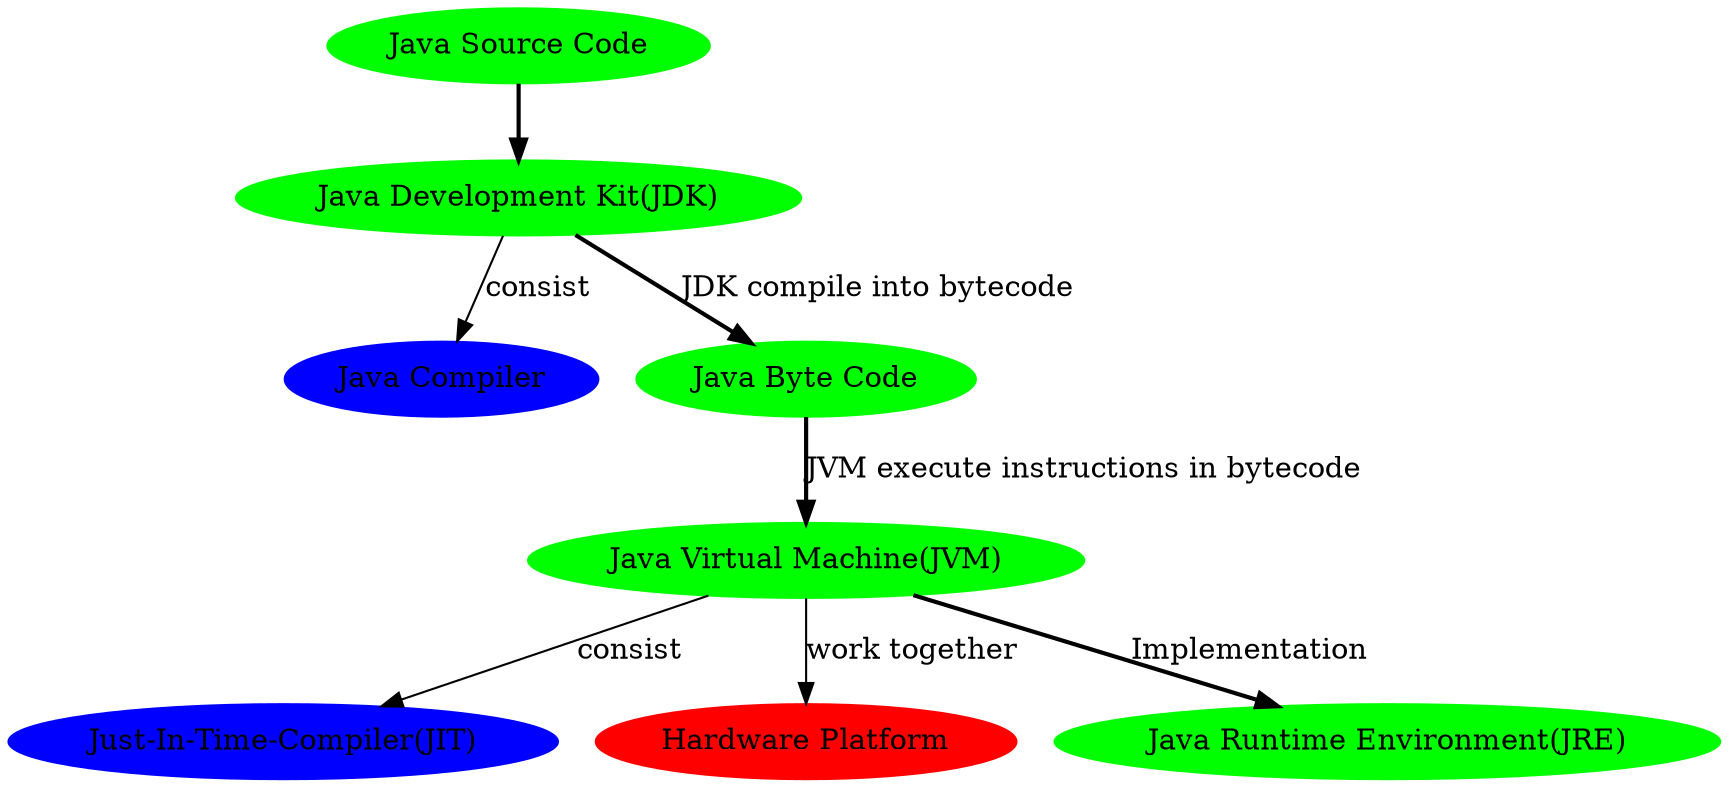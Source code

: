 digraph G {
node [style=filled,color=green];
  "Java Source Code" -> "Java Development Kit(JDK)"[style=bold]
node [style=filled,color=blue];
  "Java Development Kit(JDK)" -> "Java Compiler"[label="consist"]
node [style=filled,color=green];
  "Java Development Kit(JDK)" -> "Java Byte Code"[style=bold, label="JDK compile into bytecode"]
node [style=filled,color=green];
  "Java Byte Code" -> "Java Virtual Machine(JVM)"[style=bold, label="JVM execute instructions in bytecode"]
node [style=filled,color=blue];
  "Java Virtual Machine(JVM)" -> "Just-In-Time-Compiler(JIT)"[label="consist"]
node [style=filled,color=red];
  "Java Virtual Machine(JVM)" -> "Hardware Platform"[label="work together"]
node [style=filled,color=green];
  "Java Virtual Machine(JVM)" -> "Java Runtime Environment(JRE)"[style=bold,label="Implementation"]
}
/*JVM: Java Virtual Machine is an abstract computing machine.
JVM is specific for OS platform and they translate the Java instructions to the underlying platform specific instructions and execute them.
JVM enables the Java programs to be platform independent

JRE: Java Runtime Environment is an implementation of the JVM and Java API

JDK: Java Development Kit contains JRE along with various development tools like Java libraries,
Java source compilers, Java debuggers, bundling and deployment tools

JIT: Just-in-time Compiler is the part of the JVM that is used to speed up the execution time.
JIT compiles parts of the byte code that have similar functionality at the same time,
and hence reduces the amount of time needed for compilation */